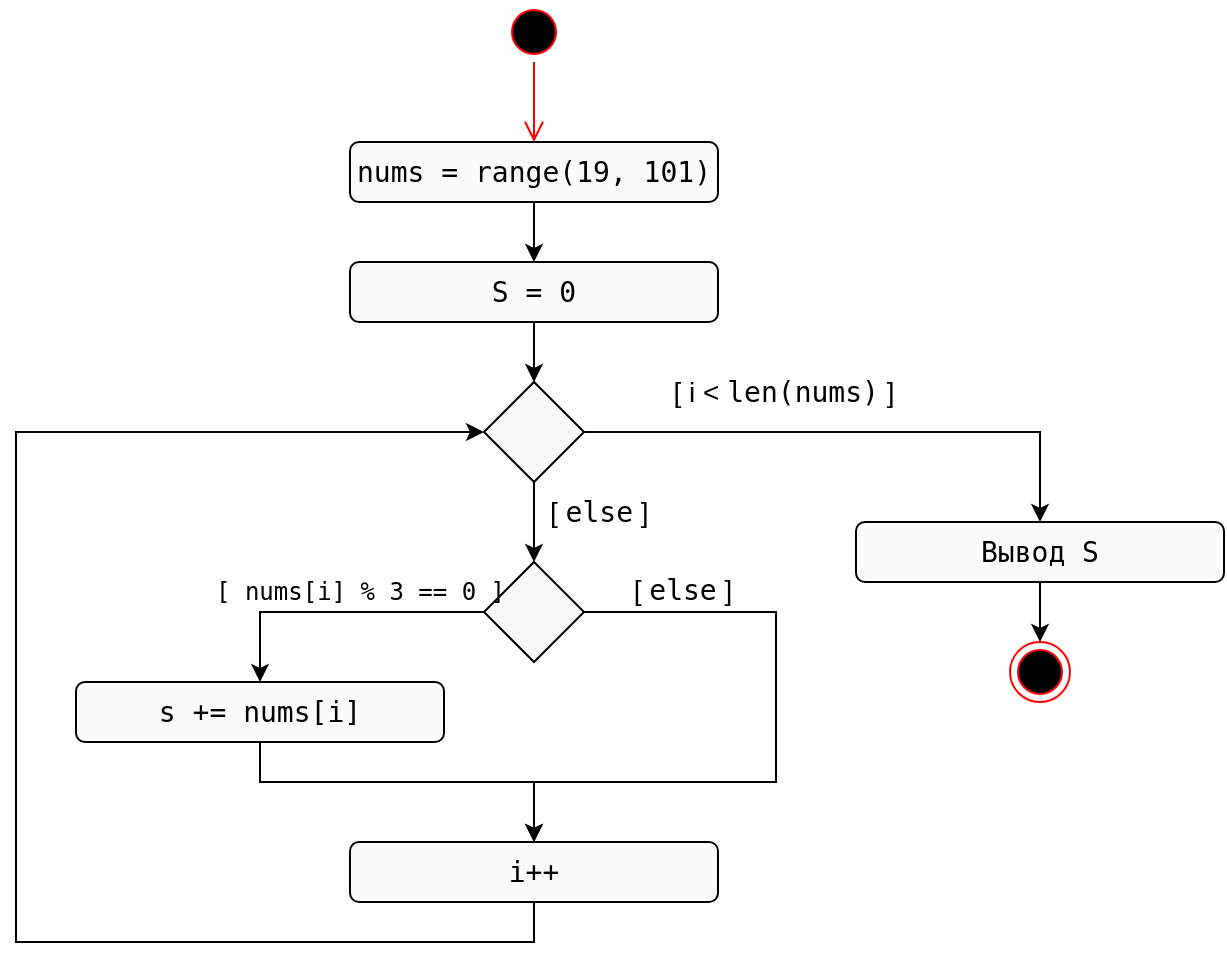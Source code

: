 <mxfile version="14.2.4" type="github">
  <diagram id="9DzdeQI4OaU8VTY3V2pR" name="Page-1">
    <mxGraphModel dx="1100" dy="597" grid="1" gridSize="10" guides="1" tooltips="1" connect="1" arrows="1" fold="1" page="1" pageScale="1" pageWidth="827" pageHeight="1169" math="0" shadow="0">
      <root>
        <mxCell id="0" />
        <mxCell id="1" parent="0" />
        <mxCell id="RIpGj8448qTc9FRceTXj-1" value="" style="ellipse;html=1;shape=startState;fillColor=#000000;strokeColor=#ff0000;" vertex="1" parent="1">
          <mxGeometry x="384" y="70" width="30" height="30" as="geometry" />
        </mxCell>
        <mxCell id="RIpGj8448qTc9FRceTXj-2" value="" style="edgeStyle=orthogonalEdgeStyle;html=1;verticalAlign=bottom;endArrow=open;endSize=8;strokeColor=#ff0000;entryX=0.5;entryY=0;entryDx=0;entryDy=0;" edge="1" source="RIpGj8448qTc9FRceTXj-1" parent="1" target="RIpGj8448qTc9FRceTXj-4">
          <mxGeometry relative="1" as="geometry">
            <mxPoint x="399" y="160" as="targetPoint" />
          </mxGeometry>
        </mxCell>
        <mxCell id="RIpGj8448qTc9FRceTXj-3" value="" style="ellipse;html=1;shape=endState;fillColor=#000000;strokeColor=#ff0000;" vertex="1" parent="1">
          <mxGeometry x="637" y="390" width="30" height="30" as="geometry" />
        </mxCell>
        <mxCell id="RIpGj8448qTc9FRceTXj-9" style="edgeStyle=orthogonalEdgeStyle;rounded=0;orthogonalLoop=1;jettySize=auto;html=1;exitX=0.5;exitY=1;exitDx=0;exitDy=0;fontColor=#000000;" edge="1" parent="1" source="RIpGj8448qTc9FRceTXj-4" target="RIpGj8448qTc9FRceTXj-6">
          <mxGeometry relative="1" as="geometry" />
        </mxCell>
        <mxCell id="RIpGj8448qTc9FRceTXj-4" value="&lt;pre style=&quot;font-family: &amp;#34;jetbrains mono&amp;#34; , monospace&quot;&gt;nums = &lt;span&gt;range&lt;/span&gt;(&lt;span&gt;19&lt;/span&gt;&lt;span&gt;, &lt;/span&gt;&lt;span&gt;101&lt;/span&gt;)&lt;br&gt;&lt;/pre&gt;" style="rounded=1;whiteSpace=wrap;html=1;fillColor=#FCFAFA;fontSize=14;labelBackgroundColor=none;" vertex="1" parent="1">
          <mxGeometry x="307" y="140" width="184" height="30" as="geometry" />
        </mxCell>
        <mxCell id="RIpGj8448qTc9FRceTXj-13" style="edgeStyle=orthogonalEdgeStyle;rounded=0;orthogonalLoop=1;jettySize=auto;html=1;exitX=0.5;exitY=1;exitDx=0;exitDy=0;fontColor=#000000;" edge="1" parent="1" source="RIpGj8448qTc9FRceTXj-6" target="RIpGj8448qTc9FRceTXj-11">
          <mxGeometry relative="1" as="geometry" />
        </mxCell>
        <mxCell id="RIpGj8448qTc9FRceTXj-6" value="&lt;pre style=&quot;font-family: &amp;#34;jetbrains mono&amp;#34; , monospace&quot;&gt;S = 0&lt;/pre&gt;" style="rounded=1;whiteSpace=wrap;html=1;fillColor=#FCFAFA;fontSize=14;labelBackgroundColor=none;" vertex="1" parent="1">
          <mxGeometry x="307" y="200" width="184" height="30" as="geometry" />
        </mxCell>
        <mxCell id="RIpGj8448qTc9FRceTXj-21" style="edgeStyle=orthogonalEdgeStyle;rounded=0;orthogonalLoop=1;jettySize=auto;html=1;exitX=0;exitY=0.5;exitDx=0;exitDy=0;entryX=0.5;entryY=0;entryDx=0;entryDy=0;fontColor=#000000;" edge="1" parent="1" source="RIpGj8448qTc9FRceTXj-10" target="RIpGj8448qTc9FRceTXj-12">
          <mxGeometry relative="1" as="geometry" />
        </mxCell>
        <mxCell id="RIpGj8448qTc9FRceTXj-28" style="edgeStyle=orthogonalEdgeStyle;rounded=0;orthogonalLoop=1;jettySize=auto;html=1;exitX=1;exitY=0.5;exitDx=0;exitDy=0;fontColor=#000000;entryX=0.5;entryY=0;entryDx=0;entryDy=0;" edge="1" parent="1" source="RIpGj8448qTc9FRceTXj-10" target="RIpGj8448qTc9FRceTXj-26">
          <mxGeometry relative="1" as="geometry">
            <Array as="points">
              <mxPoint x="520" y="375" />
              <mxPoint x="520" y="460" />
              <mxPoint x="399" y="460" />
            </Array>
          </mxGeometry>
        </mxCell>
        <mxCell id="RIpGj8448qTc9FRceTXj-10" value="" style="rhombus;whiteSpace=wrap;html=1;fillColor=#FCFAFA;" vertex="1" parent="1">
          <mxGeometry x="374" y="350" width="50" height="50" as="geometry" />
        </mxCell>
        <mxCell id="RIpGj8448qTc9FRceTXj-16" style="edgeStyle=orthogonalEdgeStyle;rounded=0;orthogonalLoop=1;jettySize=auto;html=1;exitX=0.5;exitY=1;exitDx=0;exitDy=0;entryX=0.5;entryY=0;entryDx=0;entryDy=0;fontColor=#000000;" edge="1" parent="1" source="RIpGj8448qTc9FRceTXj-11" target="RIpGj8448qTc9FRceTXj-10">
          <mxGeometry relative="1" as="geometry" />
        </mxCell>
        <mxCell id="RIpGj8448qTc9FRceTXj-25" style="edgeStyle=orthogonalEdgeStyle;rounded=0;orthogonalLoop=1;jettySize=auto;html=1;exitX=1;exitY=0.5;exitDx=0;exitDy=0;fontColor=#000000;" edge="1" parent="1" source="RIpGj8448qTc9FRceTXj-11" target="RIpGj8448qTc9FRceTXj-23">
          <mxGeometry relative="1" as="geometry" />
        </mxCell>
        <mxCell id="RIpGj8448qTc9FRceTXj-11" value="" style="rhombus;whiteSpace=wrap;html=1;fillColor=#FCFAFA;" vertex="1" parent="1">
          <mxGeometry x="374" y="260" width="50" height="50" as="geometry" />
        </mxCell>
        <mxCell id="RIpGj8448qTc9FRceTXj-27" style="edgeStyle=orthogonalEdgeStyle;rounded=0;orthogonalLoop=1;jettySize=auto;html=1;exitX=0.5;exitY=1;exitDx=0;exitDy=0;fontColor=#000000;" edge="1" parent="1" source="RIpGj8448qTc9FRceTXj-12" target="RIpGj8448qTc9FRceTXj-26">
          <mxGeometry relative="1" as="geometry">
            <Array as="points">
              <mxPoint x="262" y="460" />
              <mxPoint x="399" y="460" />
            </Array>
          </mxGeometry>
        </mxCell>
        <mxCell id="RIpGj8448qTc9FRceTXj-12" value="&lt;pre style=&quot;font-family: &amp;quot;jetbrains mono&amp;quot; , monospace&quot;&gt;&lt;pre style=&quot;font-family: &amp;quot;jetbrains mono&amp;quot;, monospace;&quot;&gt;s += nums[i]&lt;/pre&gt;&lt;/pre&gt;" style="rounded=1;whiteSpace=wrap;html=1;fillColor=#FCFAFA;fontSize=14;labelBackgroundColor=none;" vertex="1" parent="1">
          <mxGeometry x="170" y="410" width="184" height="30" as="geometry" />
        </mxCell>
        <mxCell id="RIpGj8448qTc9FRceTXj-15" value="[ i &amp;lt;&amp;nbsp;&lt;span style=&quot;font-family: &amp;#34;jetbrains mono&amp;#34; , monospace&quot;&gt;len&lt;/span&gt;&lt;span style=&quot;font-family: &amp;#34;jetbrains mono&amp;#34; , monospace&quot;&gt;(nums)&lt;/span&gt;&lt;span&gt;&amp;nbsp;]&lt;/span&gt;" style="text;whiteSpace=wrap;html=1;fontSize=14;align=center;labelBackgroundColor=none;" vertex="1" parent="1">
          <mxGeometry x="461" y="250" width="126" height="30" as="geometry" />
        </mxCell>
        <mxCell id="RIpGj8448qTc9FRceTXj-17" value="[&amp;nbsp;&lt;font face=&quot;jetbrains mono, monospace&quot;&gt;else&lt;/font&gt;&lt;span&gt;&amp;nbsp;]&lt;/span&gt;" style="text;whiteSpace=wrap;html=1;fontSize=14;align=left;labelBackgroundColor=none;" vertex="1" parent="1">
          <mxGeometry x="405" y="310" width="56" height="30" as="geometry" />
        </mxCell>
        <mxCell id="RIpGj8448qTc9FRceTXj-20" value="[&amp;nbsp;&lt;font face=&quot;jetbrains mono, monospace&quot;&gt;else&lt;/font&gt;&lt;span&gt;&amp;nbsp;]&lt;/span&gt;" style="text;whiteSpace=wrap;html=1;fontSize=14;align=center;labelBackgroundColor=none;" vertex="1" parent="1">
          <mxGeometry x="439" y="349" width="69" height="30" as="geometry" />
        </mxCell>
        <mxCell id="RIpGj8448qTc9FRceTXj-22" value="&lt;pre style=&quot;font-family: &amp;quot;jetbrains mono&amp;quot;, monospace;&quot;&gt;[ nums[i] % &lt;span&gt;3 &lt;/span&gt;== &lt;span&gt;0 ]&lt;/span&gt;&lt;/pre&gt;" style="text;whiteSpace=wrap;html=1;labelBackgroundColor=none;verticalAlign=middle;align=left;" vertex="1" parent="1">
          <mxGeometry x="238" y="350" width="140" height="30" as="geometry" />
        </mxCell>
        <mxCell id="RIpGj8448qTc9FRceTXj-24" style="edgeStyle=orthogonalEdgeStyle;rounded=0;orthogonalLoop=1;jettySize=auto;html=1;exitX=0.5;exitY=1;exitDx=0;exitDy=0;entryX=0.5;entryY=0;entryDx=0;entryDy=0;fontColor=#000000;" edge="1" parent="1" source="RIpGj8448qTc9FRceTXj-23" target="RIpGj8448qTc9FRceTXj-3">
          <mxGeometry relative="1" as="geometry" />
        </mxCell>
        <mxCell id="RIpGj8448qTc9FRceTXj-23" value="&lt;pre style=&quot;font-family: &amp;#34;jetbrains mono&amp;#34; , monospace&quot;&gt;Вывод S&lt;/pre&gt;" style="rounded=1;whiteSpace=wrap;html=1;fillColor=#FCFAFA;fontSize=14;labelBackgroundColor=none;" vertex="1" parent="1">
          <mxGeometry x="560" y="330" width="184" height="30" as="geometry" />
        </mxCell>
        <mxCell id="RIpGj8448qTc9FRceTXj-29" style="edgeStyle=orthogonalEdgeStyle;rounded=0;orthogonalLoop=1;jettySize=auto;html=1;exitX=0.5;exitY=1;exitDx=0;exitDy=0;entryX=0;entryY=0.5;entryDx=0;entryDy=0;fontColor=#000000;" edge="1" parent="1" source="RIpGj8448qTc9FRceTXj-26" target="RIpGj8448qTc9FRceTXj-11">
          <mxGeometry relative="1" as="geometry">
            <Array as="points">
              <mxPoint x="399" y="540" />
              <mxPoint x="140" y="540" />
              <mxPoint x="140" y="285" />
            </Array>
          </mxGeometry>
        </mxCell>
        <mxCell id="RIpGj8448qTc9FRceTXj-26" value="&lt;pre style=&quot;font-family: &amp;#34;jetbrains mono&amp;#34; , monospace&quot;&gt;i++&lt;/pre&gt;" style="rounded=1;whiteSpace=wrap;html=1;fillColor=#FCFAFA;fontSize=14;labelBackgroundColor=none;" vertex="1" parent="1">
          <mxGeometry x="307" y="490" width="184" height="30" as="geometry" />
        </mxCell>
      </root>
    </mxGraphModel>
  </diagram>
</mxfile>
